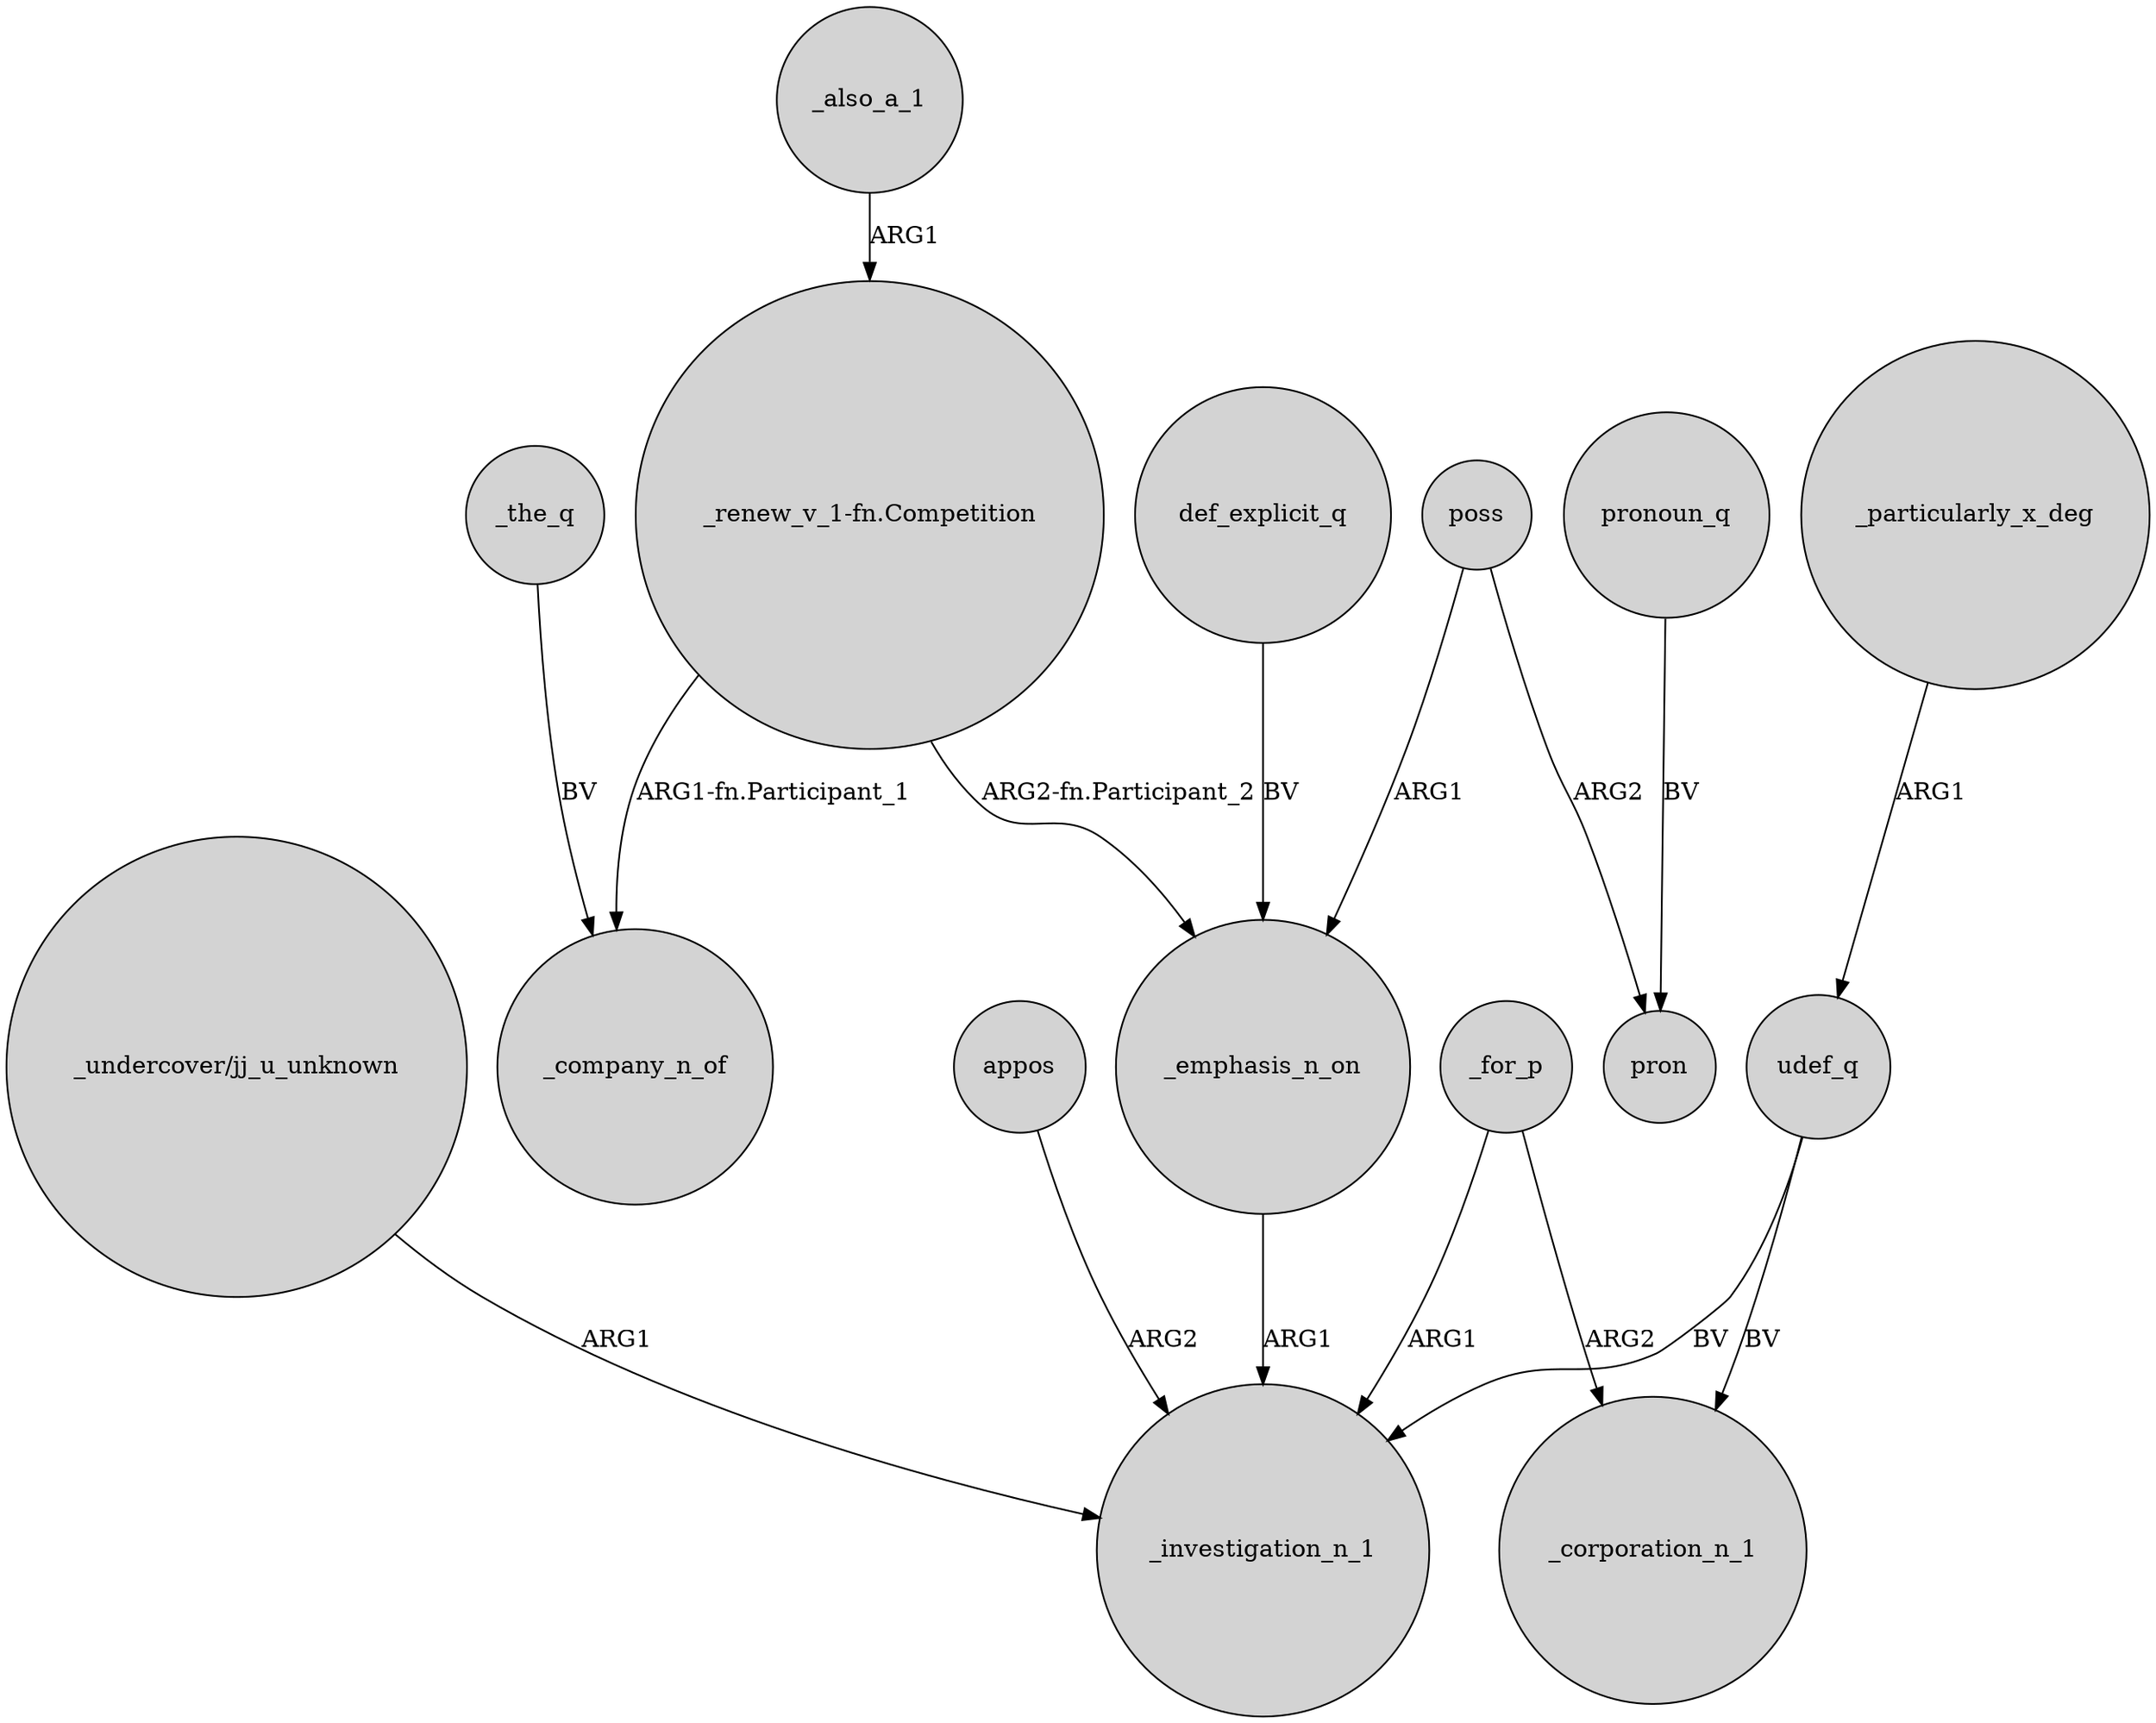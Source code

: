 digraph {
	node [shape=circle style=filled]
	def_explicit_q -> _emphasis_n_on [label=BV]
	udef_q -> _corporation_n_1 [label=BV]
	"_renew_v_1-fn.Competition" -> _company_n_of [label="ARG1-fn.Participant_1"]
	appos -> _investigation_n_1 [label=ARG2]
	"_undercover/jj_u_unknown" -> _investigation_n_1 [label=ARG1]
	poss -> _emphasis_n_on [label=ARG1]
	_particularly_x_deg -> udef_q [label=ARG1]
	_for_p -> _corporation_n_1 [label=ARG2]
	_for_p -> _investigation_n_1 [label=ARG1]
	_emphasis_n_on -> _investigation_n_1 [label=ARG1]
	"_renew_v_1-fn.Competition" -> _emphasis_n_on [label="ARG2-fn.Participant_2"]
	_the_q -> _company_n_of [label=BV]
	_also_a_1 -> "_renew_v_1-fn.Competition" [label=ARG1]
	pronoun_q -> pron [label=BV]
	poss -> pron [label=ARG2]
	udef_q -> _investigation_n_1 [label=BV]
}
